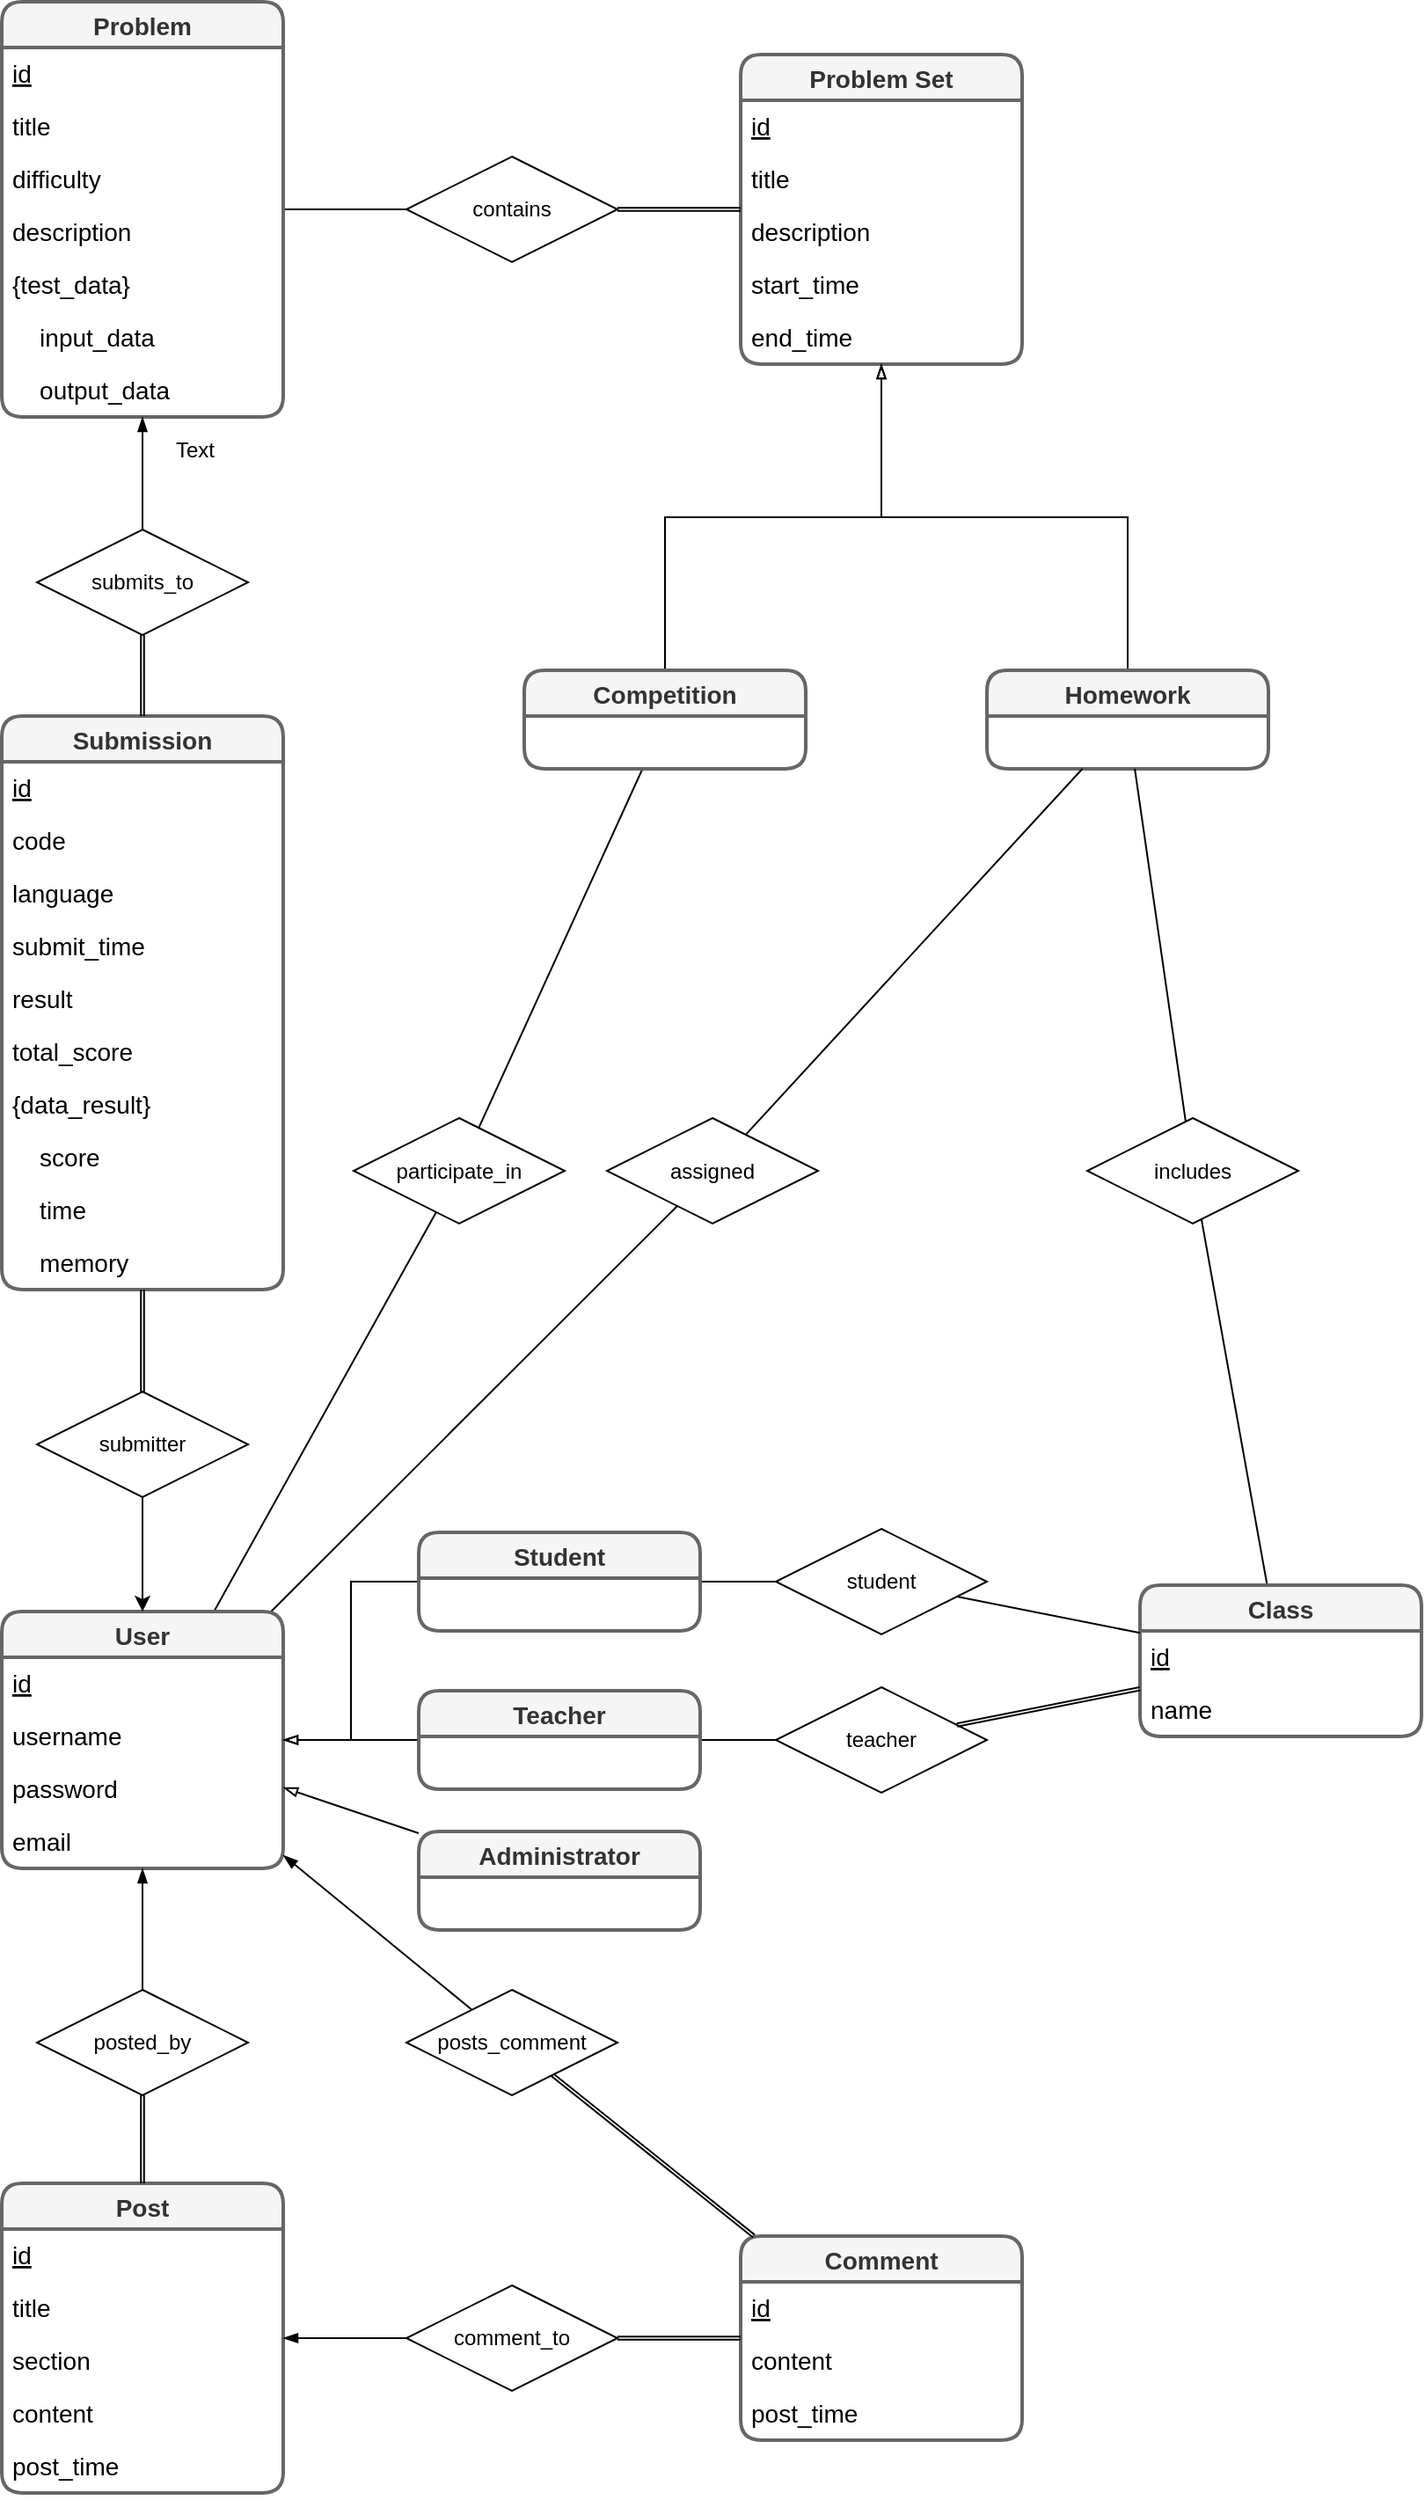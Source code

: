 <mxfile>
    <diagram id="xqNf34EgjqFbzvOnjwJY" name="第 1 页">
        <mxGraphModel dx="218" dy="1678" grid="1" gridSize="10" guides="1" tooltips="1" connect="1" arrows="1" fold="1" page="1" pageScale="1" pageWidth="827" pageHeight="1169" math="0" shadow="0">
            <root>
                <mxCell id="0"/>
                <mxCell id="1" parent="0"/>
                <mxCell id="164" style="edgeStyle=none;html=1;endArrow=none;endFill=0;" parent="1" source="34" target="48" edge="1">
                    <mxGeometry relative="1" as="geometry"/>
                </mxCell>
                <mxCell id="34" value="contains" style="shape=rhombus;perimeter=rhombusPerimeter;whiteSpace=wrap;html=1;align=center;" parent="1" vertex="1">
                    <mxGeometry x="240" y="-1072" width="120" height="60" as="geometry"/>
                </mxCell>
                <mxCell id="191" style="html=1;endArrow=none;endFill=0;" parent="1" source="37" target="187" edge="1">
                    <mxGeometry relative="1" as="geometry"/>
                </mxCell>
                <mxCell id="193" style="edgeStyle=none;html=1;endArrow=none;endFill=0;" parent="1" source="37" target="188" edge="1">
                    <mxGeometry relative="1" as="geometry"/>
                </mxCell>
                <mxCell id="37" value="User" style="swimlane;fontStyle=1;childLayout=stackLayout;horizontal=1;startSize=26;horizontalStack=0;resizeParent=1;resizeParentMax=0;resizeLast=0;collapsible=1;marginBottom=0;align=center;fontSize=14;swimlaneLine=1;rounded=1;strokeWidth=2;fillColor=#f5f5f5;fontColor=#333333;strokeColor=#666666;" parent="1" vertex="1">
                    <mxGeometry x="10" y="-245" width="160" height="146" as="geometry"/>
                </mxCell>
                <mxCell id="38" value="id" style="text;strokeColor=none;fillColor=none;spacingLeft=4;spacingRight=4;overflow=hidden;rotatable=0;points=[[0,0.5],[1,0.5]];portConstraint=eastwest;fontSize=14;rounded=1;fontStyle=4" parent="37" vertex="1">
                    <mxGeometry y="26" width="160" height="30" as="geometry"/>
                </mxCell>
                <mxCell id="39" value="username" style="text;strokeColor=none;fillColor=none;spacingLeft=4;spacingRight=4;overflow=hidden;rotatable=0;points=[[0,0.5],[1,0.5]];portConstraint=eastwest;fontSize=14;" parent="37" vertex="1">
                    <mxGeometry y="56" width="160" height="30" as="geometry"/>
                </mxCell>
                <mxCell id="47" value="password" style="text;strokeColor=none;fillColor=none;spacingLeft=4;spacingRight=4;overflow=hidden;rotatable=0;points=[[0,0.5],[1,0.5]];portConstraint=eastwest;fontSize=14;" parent="37" vertex="1">
                    <mxGeometry y="86" width="160" height="30" as="geometry"/>
                </mxCell>
                <mxCell id="40" value="email" style="text;strokeColor=none;fillColor=none;spacingLeft=4;spacingRight=4;overflow=hidden;rotatable=0;points=[[0,0.5],[1,0.5]];portConstraint=eastwest;fontSize=14;" parent="37" vertex="1">
                    <mxGeometry y="116" width="160" height="30" as="geometry"/>
                </mxCell>
                <mxCell id="48" value="Problem" style="swimlane;fontStyle=1;childLayout=stackLayout;horizontal=1;startSize=26;horizontalStack=0;resizeParent=1;resizeParentMax=0;resizeLast=0;collapsible=1;marginBottom=0;align=center;fontSize=14;swimlaneLine=1;rounded=1;strokeWidth=2;fillColor=#f5f5f5;fontColor=#333333;strokeColor=#666666;" parent="1" vertex="1">
                    <mxGeometry x="10" y="-1160" width="160" height="236" as="geometry"/>
                </mxCell>
                <mxCell id="49" value="id" style="text;strokeColor=none;fillColor=none;spacingLeft=4;spacingRight=4;overflow=hidden;rotatable=0;points=[[0,0.5],[1,0.5]];portConstraint=eastwest;fontSize=14;rounded=1;fontStyle=4" parent="48" vertex="1">
                    <mxGeometry y="26" width="160" height="30" as="geometry"/>
                </mxCell>
                <mxCell id="50" value="title" style="text;strokeColor=none;fillColor=none;spacingLeft=4;spacingRight=4;overflow=hidden;rotatable=0;points=[[0,0.5],[1,0.5]];portConstraint=eastwest;fontSize=14;" parent="48" vertex="1">
                    <mxGeometry y="56" width="160" height="30" as="geometry"/>
                </mxCell>
                <mxCell id="59" value="difficulty" style="text;strokeColor=none;fillColor=none;spacingLeft=4;spacingRight=4;overflow=hidden;rotatable=0;points=[[0,0.5],[1,0.5]];portConstraint=eastwest;fontSize=14;" parent="48" vertex="1">
                    <mxGeometry y="86" width="160" height="30" as="geometry"/>
                </mxCell>
                <mxCell id="51" value="description" style="text;strokeColor=none;fillColor=none;spacingLeft=4;spacingRight=4;overflow=hidden;rotatable=0;points=[[0,0.5],[1,0.5]];portConstraint=eastwest;fontSize=14;" parent="48" vertex="1">
                    <mxGeometry y="116" width="160" height="30" as="geometry"/>
                </mxCell>
                <mxCell id="61" value="{test_data}" style="text;strokeColor=none;fillColor=none;spacingLeft=4;spacingRight=4;overflow=hidden;rotatable=0;points=[[0,0.5],[1,0.5]];portConstraint=eastwest;fontSize=14;" parent="48" vertex="1">
                    <mxGeometry y="146" width="160" height="30" as="geometry"/>
                </mxCell>
                <mxCell id="62" value="    input_data" style="text;strokeColor=none;fillColor=none;spacingLeft=4;spacingRight=4;overflow=hidden;rotatable=0;points=[[0,0.5],[1,0.5]];portConstraint=eastwest;fontSize=14;" parent="48" vertex="1">
                    <mxGeometry y="176" width="160" height="30" as="geometry"/>
                </mxCell>
                <mxCell id="63" value="    output_data" style="text;strokeColor=none;fillColor=none;spacingLeft=4;spacingRight=4;overflow=hidden;rotatable=0;points=[[0,0.5],[1,0.5]];portConstraint=eastwest;fontSize=14;" parent="48" vertex="1">
                    <mxGeometry y="206" width="160" height="30" as="geometry"/>
                </mxCell>
                <mxCell id="64" value="Problem Set" style="swimlane;fontStyle=1;childLayout=stackLayout;horizontal=1;startSize=26;horizontalStack=0;resizeParent=1;resizeParentMax=0;resizeLast=0;collapsible=1;marginBottom=0;align=center;fontSize=14;swimlaneLine=1;rounded=1;strokeWidth=2;fillColor=#f5f5f5;fontColor=#333333;strokeColor=#666666;" parent="1" vertex="1">
                    <mxGeometry x="430" y="-1130" width="160" height="176" as="geometry"/>
                </mxCell>
                <mxCell id="65" value="id" style="text;strokeColor=none;fillColor=none;spacingLeft=4;spacingRight=4;overflow=hidden;rotatable=0;points=[[0,0.5],[1,0.5]];portConstraint=eastwest;fontSize=14;rounded=1;fontStyle=4" parent="64" vertex="1">
                    <mxGeometry y="26" width="160" height="30" as="geometry"/>
                </mxCell>
                <mxCell id="66" value="title" style="text;strokeColor=none;fillColor=none;spacingLeft=4;spacingRight=4;overflow=hidden;rotatable=0;points=[[0,0.5],[1,0.5]];portConstraint=eastwest;fontSize=14;" parent="64" vertex="1">
                    <mxGeometry y="56" width="160" height="30" as="geometry"/>
                </mxCell>
                <mxCell id="67" value="description" style="text;strokeColor=none;fillColor=none;spacingLeft=4;spacingRight=4;overflow=hidden;rotatable=0;points=[[0,0.5],[1,0.5]];portConstraint=eastwest;fontSize=14;" parent="64" vertex="1">
                    <mxGeometry y="86" width="160" height="30" as="geometry"/>
                </mxCell>
                <mxCell id="200" value="start_time" style="text;strokeColor=none;fillColor=none;spacingLeft=4;spacingRight=4;overflow=hidden;rotatable=0;points=[[0,0.5],[1,0.5]];portConstraint=eastwest;fontSize=14;" parent="64" vertex="1">
                    <mxGeometry y="116" width="160" height="30" as="geometry"/>
                </mxCell>
                <mxCell id="201" value="end_time" style="text;strokeColor=none;fillColor=none;spacingLeft=4;spacingRight=4;overflow=hidden;rotatable=0;points=[[0,0.5],[1,0.5]];portConstraint=eastwest;fontSize=14;" parent="64" vertex="1">
                    <mxGeometry y="146" width="160" height="30" as="geometry"/>
                </mxCell>
                <mxCell id="76" value="" style="shape=link;html=1;rounded=0;fontSize=14;width=-1.765;" parent="1" source="64" target="34" edge="1">
                    <mxGeometry relative="1" as="geometry">
                        <mxPoint x="190" y="-1040" as="sourcePoint"/>
                        <mxPoint x="350" y="-1040" as="targetPoint"/>
                    </mxGeometry>
                </mxCell>
                <mxCell id="203" style="edgeStyle=orthogonalEdgeStyle;html=1;endArrow=blockThin;endFill=0;rounded=0;" parent="1" source="78" target="64" edge="1">
                    <mxGeometry relative="1" as="geometry"/>
                </mxCell>
                <mxCell id="78" value="Homework" style="swimlane;fontStyle=1;childLayout=stackLayout;horizontal=1;startSize=26;horizontalStack=0;resizeParent=1;resizeParentMax=0;resizeLast=0;collapsible=1;marginBottom=0;align=center;fontSize=14;swimlaneLine=1;rounded=1;strokeWidth=2;fillColor=#f5f5f5;fontColor=#333333;strokeColor=#666666;" parent="1" vertex="1">
                    <mxGeometry x="570" y="-780" width="160" height="56" as="geometry"/>
                </mxCell>
                <mxCell id="88" value="Submission" style="swimlane;fontStyle=1;childLayout=stackLayout;horizontal=1;startSize=26;horizontalStack=0;resizeParent=1;resizeParentMax=0;resizeLast=0;collapsible=1;marginBottom=0;align=center;fontSize=14;swimlaneLine=1;rounded=1;strokeWidth=2;fillColor=#f5f5f5;fontColor=#333333;strokeColor=#666666;" parent="1" vertex="1">
                    <mxGeometry x="10" y="-754" width="160" height="326" as="geometry"/>
                </mxCell>
                <mxCell id="89" value="id" style="text;strokeColor=none;fillColor=none;spacingLeft=4;spacingRight=4;overflow=hidden;rotatable=0;points=[[0,0.5],[1,0.5]];portConstraint=eastwest;fontSize=14;rounded=1;fontStyle=4" parent="88" vertex="1">
                    <mxGeometry y="26" width="160" height="30" as="geometry"/>
                </mxCell>
                <mxCell id="91" value="code" style="text;strokeColor=none;fillColor=none;spacingLeft=4;spacingRight=4;overflow=hidden;rotatable=0;points=[[0,0.5],[1,0.5]];portConstraint=eastwest;fontSize=14;" parent="88" vertex="1">
                    <mxGeometry y="56" width="160" height="30" as="geometry"/>
                </mxCell>
                <mxCell id="92" value="language" style="text;strokeColor=none;fillColor=none;spacingLeft=4;spacingRight=4;overflow=hidden;rotatable=0;points=[[0,0.5],[1,0.5]];portConstraint=eastwest;fontSize=14;" parent="88" vertex="1">
                    <mxGeometry y="86" width="160" height="30" as="geometry"/>
                </mxCell>
                <mxCell id="163" value="submit_time" style="text;strokeColor=none;fillColor=none;spacingLeft=4;spacingRight=4;overflow=hidden;rotatable=0;points=[[0,0.5],[1,0.5]];portConstraint=eastwest;fontSize=14;" parent="88" vertex="1">
                    <mxGeometry y="116" width="160" height="30" as="geometry"/>
                </mxCell>
                <mxCell id="98" value="result" style="text;strokeColor=none;fillColor=none;spacingLeft=4;spacingRight=4;overflow=hidden;rotatable=0;points=[[0,0.5],[1,0.5]];portConstraint=eastwest;fontSize=14;" parent="88" vertex="1">
                    <mxGeometry y="146" width="160" height="30" as="geometry"/>
                </mxCell>
                <mxCell id="99" value="total_score" style="text;strokeColor=none;fillColor=none;spacingLeft=4;spacingRight=4;overflow=hidden;rotatable=0;points=[[0,0.5],[1,0.5]];portConstraint=eastwest;fontSize=14;" parent="88" vertex="1">
                    <mxGeometry y="176" width="160" height="30" as="geometry"/>
                </mxCell>
                <mxCell id="93" value="{data_result}" style="text;strokeColor=none;fillColor=none;spacingLeft=4;spacingRight=4;overflow=hidden;rotatable=0;points=[[0,0.5],[1,0.5]];portConstraint=eastwest;fontSize=14;rounded=1;fontStyle=0" parent="88" vertex="1">
                    <mxGeometry y="206" width="160" height="30" as="geometry"/>
                </mxCell>
                <mxCell id="94" value="    score" style="text;strokeColor=none;fillColor=none;spacingLeft=4;spacingRight=4;overflow=hidden;rotatable=0;points=[[0,0.5],[1,0.5]];portConstraint=eastwest;fontSize=14;rounded=1;fontStyle=0" parent="88" vertex="1">
                    <mxGeometry y="236" width="160" height="30" as="geometry"/>
                </mxCell>
                <mxCell id="95" value="    time" style="text;strokeColor=none;fillColor=none;spacingLeft=4;spacingRight=4;overflow=hidden;rotatable=0;points=[[0,0.5],[1,0.5]];portConstraint=eastwest;fontSize=14;rounded=1;fontStyle=0" parent="88" vertex="1">
                    <mxGeometry y="266" width="160" height="30" as="geometry"/>
                </mxCell>
                <mxCell id="96" value="    memory" style="text;strokeColor=none;fillColor=none;spacingLeft=4;spacingRight=4;overflow=hidden;rotatable=0;points=[[0,0.5],[1,0.5]];portConstraint=eastwest;fontSize=14;rounded=1;fontStyle=0" parent="88" vertex="1">
                    <mxGeometry y="296" width="160" height="30" as="geometry"/>
                </mxCell>
                <mxCell id="106" value="submits_to" style="shape=rhombus;perimeter=rhombusPerimeter;whiteSpace=wrap;html=1;align=center;" parent="1" vertex="1">
                    <mxGeometry x="30" y="-860" width="120" height="60" as="geometry"/>
                </mxCell>
                <mxCell id="107" value="" style="shape=link;html=1;rounded=0;fontSize=14;width=-1.765;" parent="1" source="88" target="106" edge="1">
                    <mxGeometry relative="1" as="geometry">
                        <mxPoint x="180" y="-966" as="sourcePoint"/>
                        <mxPoint x="278.859" y="-764.57" as="targetPoint"/>
                    </mxGeometry>
                </mxCell>
                <mxCell id="108" value="" style="resizable=0;html=1;align=right;verticalAlign=bottom;rounded=1;strokeWidth=2;fontSize=14;" parent="107" connectable="0" vertex="1">
                    <mxGeometry x="1" relative="1" as="geometry">
                        <mxPoint x="-50" y="40" as="offset"/>
                    </mxGeometry>
                </mxCell>
                <mxCell id="109" value="" style="endArrow=blockThin;html=1;rounded=0;fontSize=14;endFill=1;" parent="1" source="106" target="48" edge="1">
                    <mxGeometry relative="1" as="geometry">
                        <mxPoint x="370" y="-902" as="sourcePoint"/>
                        <mxPoint x="440" y="-902" as="targetPoint"/>
                    </mxGeometry>
                </mxCell>
                <mxCell id="152" style="edgeStyle=none;html=1;endArrow=none;endFill=0;" parent="1" source="111" target="147" edge="1">
                    <mxGeometry relative="1" as="geometry"/>
                </mxCell>
                <mxCell id="111" value="Class" style="swimlane;fontStyle=1;childLayout=stackLayout;horizontal=1;startSize=26;horizontalStack=0;resizeParent=1;resizeParentMax=0;resizeLast=0;collapsible=1;marginBottom=0;align=center;fontSize=14;swimlaneLine=1;rounded=1;strokeWidth=2;fillColor=#f5f5f5;fontColor=#333333;strokeColor=#666666;" parent="1" vertex="1">
                    <mxGeometry x="657" y="-260" width="160" height="86" as="geometry"/>
                </mxCell>
                <mxCell id="112" value="id" style="text;strokeColor=none;fillColor=none;spacingLeft=4;spacingRight=4;overflow=hidden;rotatable=0;points=[[0,0.5],[1,0.5]];portConstraint=eastwest;fontSize=14;rounded=1;fontStyle=4" parent="111" vertex="1">
                    <mxGeometry y="26" width="160" height="30" as="geometry"/>
                </mxCell>
                <mxCell id="113" value="name" style="text;strokeColor=none;fillColor=none;spacingLeft=4;spacingRight=4;overflow=hidden;rotatable=0;points=[[0,0.5],[1,0.5]];portConstraint=eastwest;fontSize=14;" parent="111" vertex="1">
                    <mxGeometry y="56" width="160" height="30" as="geometry"/>
                </mxCell>
                <mxCell id="121" value="Post" style="swimlane;fontStyle=1;childLayout=stackLayout;horizontal=1;startSize=26;horizontalStack=0;resizeParent=1;resizeParentMax=0;resizeLast=0;collapsible=1;marginBottom=0;align=center;fontSize=14;swimlaneLine=1;rounded=1;strokeWidth=2;fillColor=#f5f5f5;fontColor=#333333;strokeColor=#666666;" parent="1" vertex="1">
                    <mxGeometry x="10" y="80" width="160" height="176" as="geometry"/>
                </mxCell>
                <mxCell id="122" value="id" style="text;strokeColor=none;fillColor=none;spacingLeft=4;spacingRight=4;overflow=hidden;rotatable=0;points=[[0,0.5],[1,0.5]];portConstraint=eastwest;fontSize=14;rounded=1;fontStyle=4" parent="121" vertex="1">
                    <mxGeometry y="26" width="160" height="30" as="geometry"/>
                </mxCell>
                <mxCell id="125" value="title" style="text;strokeColor=none;fillColor=none;spacingLeft=4;spacingRight=4;overflow=hidden;rotatable=0;points=[[0,0.5],[1,0.5]];portConstraint=eastwest;fontSize=14;" parent="121" vertex="1">
                    <mxGeometry y="56" width="160" height="30" as="geometry"/>
                </mxCell>
                <mxCell id="126" value="section" style="text;strokeColor=none;fillColor=none;spacingLeft=4;spacingRight=4;overflow=hidden;rotatable=0;points=[[0,0.5],[1,0.5]];portConstraint=eastwest;fontSize=14;rounded=1;fontStyle=0" parent="121" vertex="1">
                    <mxGeometry y="86" width="160" height="30" as="geometry"/>
                </mxCell>
                <mxCell id="123" value="content" style="text;strokeColor=none;fillColor=none;spacingLeft=4;spacingRight=4;overflow=hidden;rotatable=0;points=[[0,0.5],[1,0.5]];portConstraint=eastwest;fontSize=14;" parent="121" vertex="1">
                    <mxGeometry y="116" width="160" height="30" as="geometry"/>
                </mxCell>
                <mxCell id="124" value="post_time" style="text;strokeColor=none;fillColor=none;spacingLeft=4;spacingRight=4;overflow=hidden;rotatable=0;points=[[0,0.5],[1,0.5]];portConstraint=eastwest;fontSize=14;" parent="121" vertex="1">
                    <mxGeometry y="146" width="160" height="30" as="geometry"/>
                </mxCell>
                <mxCell id="127" value="Comment" style="swimlane;fontStyle=1;childLayout=stackLayout;horizontal=1;startSize=26;horizontalStack=0;resizeParent=1;resizeParentMax=0;resizeLast=0;collapsible=1;marginBottom=0;align=center;fontSize=14;swimlaneLine=1;rounded=1;strokeWidth=2;fillColor=#f5f5f5;fontColor=#333333;strokeColor=#666666;" parent="1" vertex="1">
                    <mxGeometry x="430" y="110" width="160" height="116" as="geometry"/>
                </mxCell>
                <mxCell id="128" value="id" style="text;strokeColor=none;fillColor=none;spacingLeft=4;spacingRight=4;overflow=hidden;rotatable=0;points=[[0,0.5],[1,0.5]];portConstraint=eastwest;fontSize=14;rounded=1;fontStyle=4" parent="127" vertex="1">
                    <mxGeometry y="26" width="160" height="30" as="geometry"/>
                </mxCell>
                <mxCell id="129" value="content" style="text;strokeColor=none;fillColor=none;spacingLeft=4;spacingRight=4;overflow=hidden;rotatable=0;points=[[0,0.5],[1,0.5]];portConstraint=eastwest;fontSize=14;" parent="127" vertex="1">
                    <mxGeometry y="56" width="160" height="30" as="geometry"/>
                </mxCell>
                <mxCell id="130" value="post_time" style="text;strokeColor=none;fillColor=none;spacingLeft=4;spacingRight=4;overflow=hidden;rotatable=0;points=[[0,0.5],[1,0.5]];portConstraint=eastwest;fontSize=14;" parent="127" vertex="1">
                    <mxGeometry y="86" width="160" height="30" as="geometry"/>
                </mxCell>
                <mxCell id="137" style="edgeStyle=none;html=1;endArrow=blockThin;endFill=1;" parent="1" target="37" edge="1">
                    <mxGeometry relative="1" as="geometry"/>
                </mxCell>
                <mxCell id="186" style="html=1;endArrow=none;endFill=0;" parent="1" source="138" target="175" edge="1">
                    <mxGeometry relative="1" as="geometry"/>
                </mxCell>
                <mxCell id="138" value="teacher" style="shape=rhombus;perimeter=rhombusPerimeter;whiteSpace=wrap;html=1;align=center;" parent="1" vertex="1">
                    <mxGeometry x="450" y="-202" width="120" height="60" as="geometry"/>
                </mxCell>
                <mxCell id="185" style="html=1;endArrow=none;endFill=0;" parent="1" source="139" target="169" edge="1">
                    <mxGeometry relative="1" as="geometry"/>
                </mxCell>
                <mxCell id="139" value="student" style="shape=rhombus;perimeter=rhombusPerimeter;whiteSpace=wrap;html=1;align=center;" parent="1" vertex="1">
                    <mxGeometry x="450" y="-292" width="120" height="60" as="geometry"/>
                </mxCell>
                <mxCell id="141" value="" style="shape=link;html=1;rounded=0;fontSize=14;width=-1.765;" parent="1" source="111" target="138" edge="1">
                    <mxGeometry relative="1" as="geometry">
                        <mxPoint x="90.0" y="-1034" as="sourcePoint"/>
                        <mxPoint x="90.0" y="-1000" as="targetPoint"/>
                    </mxGeometry>
                </mxCell>
                <mxCell id="142" value="" style="resizable=0;html=1;align=right;verticalAlign=bottom;rounded=1;strokeWidth=2;fontSize=14;" parent="141" connectable="0" vertex="1">
                    <mxGeometry x="1" relative="1" as="geometry">
                        <mxPoint x="-50" y="40" as="offset"/>
                    </mxGeometry>
                </mxCell>
                <mxCell id="144" value="" style="html=1;rounded=0;fontSize=14;endArrow=none;endFill=0;" parent="1" source="111" target="139" edge="1">
                    <mxGeometry relative="1" as="geometry">
                        <mxPoint x="430" y="-834.905" as="sourcePoint"/>
                        <mxPoint x="341.447" y="-854.724" as="targetPoint"/>
                    </mxGeometry>
                </mxCell>
                <mxCell id="145" value="" style="resizable=0;html=1;align=right;verticalAlign=bottom;rounded=1;strokeWidth=2;fontSize=14;" parent="144" connectable="0" vertex="1">
                    <mxGeometry x="1" relative="1" as="geometry">
                        <mxPoint x="-50" y="40" as="offset"/>
                    </mxGeometry>
                </mxCell>
                <mxCell id="153" style="edgeStyle=none;html=1;endArrow=none;endFill=0;" parent="1" source="147" target="78" edge="1">
                    <mxGeometry relative="1" as="geometry"/>
                </mxCell>
                <mxCell id="147" value="includes" style="shape=rhombus;perimeter=rhombusPerimeter;whiteSpace=wrap;html=1;align=center;" parent="1" vertex="1">
                    <mxGeometry x="627" y="-525.5" width="120" height="60" as="geometry"/>
                </mxCell>
                <mxCell id="151" style="edgeStyle=none;html=1;endArrow=blockThin;endFill=1;" parent="1" source="148" target="121" edge="1">
                    <mxGeometry relative="1" as="geometry"/>
                </mxCell>
                <mxCell id="148" value="comment_to" style="shape=rhombus;perimeter=rhombusPerimeter;whiteSpace=wrap;html=1;align=center;" parent="1" vertex="1">
                    <mxGeometry x="240" y="138" width="120" height="60" as="geometry"/>
                </mxCell>
                <mxCell id="149" value="" style="shape=link;html=1;rounded=0;fontSize=14;width=-1.765;" parent="1" source="127" target="148" edge="1">
                    <mxGeometry relative="1" as="geometry">
                        <mxPoint x="430" y="-884.905" as="sourcePoint"/>
                        <mxPoint x="341.447" y="-904.724" as="targetPoint"/>
                    </mxGeometry>
                </mxCell>
                <mxCell id="150" value="" style="resizable=0;html=1;align=right;verticalAlign=bottom;rounded=1;strokeWidth=2;fontSize=14;" parent="149" connectable="0" vertex="1">
                    <mxGeometry x="1" relative="1" as="geometry">
                        <mxPoint x="-50" y="40" as="offset"/>
                    </mxGeometry>
                </mxCell>
                <mxCell id="158" style="edgeStyle=none;html=1;endArrow=blockThin;endFill=1;" parent="1" source="154" target="37" edge="1">
                    <mxGeometry relative="1" as="geometry"/>
                </mxCell>
                <mxCell id="154" value="posted_by" style="shape=rhombus;perimeter=rhombusPerimeter;whiteSpace=wrap;html=1;align=center;" parent="1" vertex="1">
                    <mxGeometry x="30" y="-30" width="120" height="60" as="geometry"/>
                </mxCell>
                <mxCell id="157" style="edgeStyle=none;html=1;endArrow=blockThin;endFill=1;" parent="1" source="155" target="37" edge="1">
                    <mxGeometry relative="1" as="geometry"/>
                </mxCell>
                <mxCell id="155" value="posts_comment" style="shape=rhombus;perimeter=rhombusPerimeter;whiteSpace=wrap;html=1;align=center;" parent="1" vertex="1">
                    <mxGeometry x="240" y="-30" width="120" height="60" as="geometry"/>
                </mxCell>
                <mxCell id="159" value="" style="shape=link;html=1;rounded=0;fontSize=14;width=-1.765;" parent="1" source="154" target="121" edge="1">
                    <mxGeometry relative="1" as="geometry">
                        <mxPoint x="430" y="-834.905" as="sourcePoint"/>
                        <mxPoint x="341.447" y="-854.724" as="targetPoint"/>
                    </mxGeometry>
                </mxCell>
                <mxCell id="160" value="" style="resizable=0;html=1;align=right;verticalAlign=bottom;rounded=1;strokeWidth=2;fontSize=14;" parent="159" connectable="0" vertex="1">
                    <mxGeometry x="1" relative="1" as="geometry">
                        <mxPoint x="-50" y="40" as="offset"/>
                    </mxGeometry>
                </mxCell>
                <mxCell id="161" value="" style="shape=link;html=1;rounded=0;fontSize=14;width=-1.765;" parent="1" source="155" target="127" edge="1">
                    <mxGeometry relative="1" as="geometry">
                        <mxPoint x="90.0" y="-620.0" as="sourcePoint"/>
                        <mxPoint x="90.0" y="-582" as="targetPoint"/>
                    </mxGeometry>
                </mxCell>
                <mxCell id="162" value="" style="resizable=0;html=1;align=right;verticalAlign=bottom;rounded=1;strokeWidth=2;fontSize=14;" parent="161" connectable="0" vertex="1">
                    <mxGeometry x="1" relative="1" as="geometry">
                        <mxPoint x="-50" y="40" as="offset"/>
                    </mxGeometry>
                </mxCell>
                <mxCell id="168" style="edgeStyle=none;html=1;" parent="1" source="165" target="37" edge="1">
                    <mxGeometry relative="1" as="geometry"/>
                </mxCell>
                <mxCell id="165" value="submitter" style="shape=rhombus;perimeter=rhombusPerimeter;whiteSpace=wrap;html=1;align=center;" parent="1" vertex="1">
                    <mxGeometry x="30" y="-370" width="120" height="60" as="geometry"/>
                </mxCell>
                <mxCell id="166" value="" style="shape=link;html=1;rounded=0;fontSize=14;width=-1.765;" parent="1" source="88" target="165" edge="1">
                    <mxGeometry relative="1" as="geometry">
                        <mxPoint x="180" y="-654.524" as="sourcePoint"/>
                        <mxPoint x="288.859" y="-754.57" as="targetPoint"/>
                    </mxGeometry>
                </mxCell>
                <mxCell id="167" value="" style="resizable=0;html=1;align=right;verticalAlign=bottom;rounded=1;strokeWidth=2;fontSize=14;" parent="166" connectable="0" vertex="1">
                    <mxGeometry x="1" relative="1" as="geometry">
                        <mxPoint x="-50" y="40" as="offset"/>
                    </mxGeometry>
                </mxCell>
                <mxCell id="183" style="edgeStyle=elbowEdgeStyle;html=1;endArrow=blockThin;endFill=0;jumpSize=6;strokeColor=default;rounded=0;" parent="1" source="169" target="37" edge="1">
                    <mxGeometry relative="1" as="geometry"/>
                </mxCell>
                <mxCell id="169" value="Student" style="swimlane;fontStyle=1;childLayout=stackLayout;horizontal=1;startSize=26;horizontalStack=0;resizeParent=1;resizeParentMax=0;resizeLast=0;collapsible=1;marginBottom=0;align=center;fontSize=14;swimlaneLine=1;rounded=1;strokeWidth=2;fillColor=#f5f5f5;fontColor=#333333;strokeColor=#666666;" parent="1" vertex="1">
                    <mxGeometry x="247" y="-290" width="160" height="56" as="geometry"/>
                </mxCell>
                <mxCell id="184" style="edgeStyle=elbowEdgeStyle;html=1;endArrow=blockThin;endFill=0;jumpSize=6;strokeColor=default;rounded=0;" parent="1" source="175" target="37" edge="1">
                    <mxGeometry relative="1" as="geometry"/>
                </mxCell>
                <mxCell id="175" value="Teacher" style="swimlane;fontStyle=1;childLayout=stackLayout;horizontal=1;startSize=26;horizontalStack=0;resizeParent=1;resizeParentMax=0;resizeLast=0;collapsible=1;marginBottom=0;align=center;fontSize=14;swimlaneLine=1;rounded=1;strokeWidth=2;fillColor=#f5f5f5;fontColor=#333333;strokeColor=#666666;" parent="1" vertex="1">
                    <mxGeometry x="247" y="-200" width="160" height="56" as="geometry"/>
                </mxCell>
                <mxCell id="182" style="edgeStyle=none;html=1;endArrow=blockThin;endFill=0;" parent="1" source="181" target="37" edge="1">
                    <mxGeometry relative="1" as="geometry"/>
                </mxCell>
                <mxCell id="181" value="Administrator" style="swimlane;fontStyle=1;childLayout=stackLayout;horizontal=1;startSize=26;horizontalStack=0;resizeParent=1;resizeParentMax=0;resizeLast=0;collapsible=1;marginBottom=0;align=center;fontSize=14;swimlaneLine=1;rounded=1;strokeWidth=2;fillColor=#f5f5f5;fontColor=#333333;strokeColor=#666666;" parent="1" vertex="1">
                    <mxGeometry x="247" y="-120" width="160" height="56" as="geometry"/>
                </mxCell>
                <mxCell id="198" style="edgeStyle=none;html=1;endArrow=none;endFill=0;" parent="1" source="187" target="197" edge="1">
                    <mxGeometry relative="1" as="geometry"/>
                </mxCell>
                <mxCell id="187" value="participate_in" style="shape=rhombus;perimeter=rhombusPerimeter;whiteSpace=wrap;html=1;align=center;" parent="1" vertex="1">
                    <mxGeometry x="210" y="-525.5" width="120" height="60" as="geometry"/>
                </mxCell>
                <mxCell id="194" style="edgeStyle=none;html=1;endArrow=none;endFill=0;" parent="1" source="188" target="78" edge="1">
                    <mxGeometry relative="1" as="geometry"/>
                </mxCell>
                <mxCell id="188" value="assigned" style="shape=rhombus;perimeter=rhombusPerimeter;whiteSpace=wrap;html=1;align=center;" parent="1" vertex="1">
                    <mxGeometry x="354" y="-525.5" width="120" height="60" as="geometry"/>
                </mxCell>
                <mxCell id="202" style="edgeStyle=orthogonalEdgeStyle;html=1;endArrow=blockThin;endFill=0;rounded=0;" parent="1" source="197" target="64" edge="1">
                    <mxGeometry relative="1" as="geometry"/>
                </mxCell>
                <mxCell id="197" value="Competition" style="swimlane;fontStyle=1;childLayout=stackLayout;horizontal=1;startSize=26;horizontalStack=0;resizeParent=1;resizeParentMax=0;resizeLast=0;collapsible=1;marginBottom=0;align=center;fontSize=14;swimlaneLine=1;rounded=1;strokeWidth=2;fillColor=#f5f5f5;fontColor=#333333;strokeColor=#666666;" parent="1" vertex="1">
                    <mxGeometry x="307" y="-780" width="160" height="56" as="geometry"/>
                </mxCell>
                <mxCell id="204" value="Text" style="text;strokeColor=none;align=center;fillColor=none;html=1;verticalAlign=middle;whiteSpace=wrap;rounded=0;" vertex="1" parent="1">
                    <mxGeometry x="90" y="-920" width="60" height="30" as="geometry"/>
                </mxCell>
            </root>
        </mxGraphModel>
    </diagram>
</mxfile>